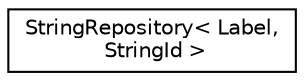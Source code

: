 digraph "Graphical Class Hierarchy"
{
  edge [fontname="Helvetica",fontsize="10",labelfontname="Helvetica",labelfontsize="10"];
  node [fontname="Helvetica",fontsize="10",shape=record];
  rankdir="LR";
  Node0 [label="StringRepository\< Label,\l StringId \>",height=0.2,width=0.4,color="black", fillcolor="white", style="filled",URL="$classfst_1_1StringRepository.html"];
}
